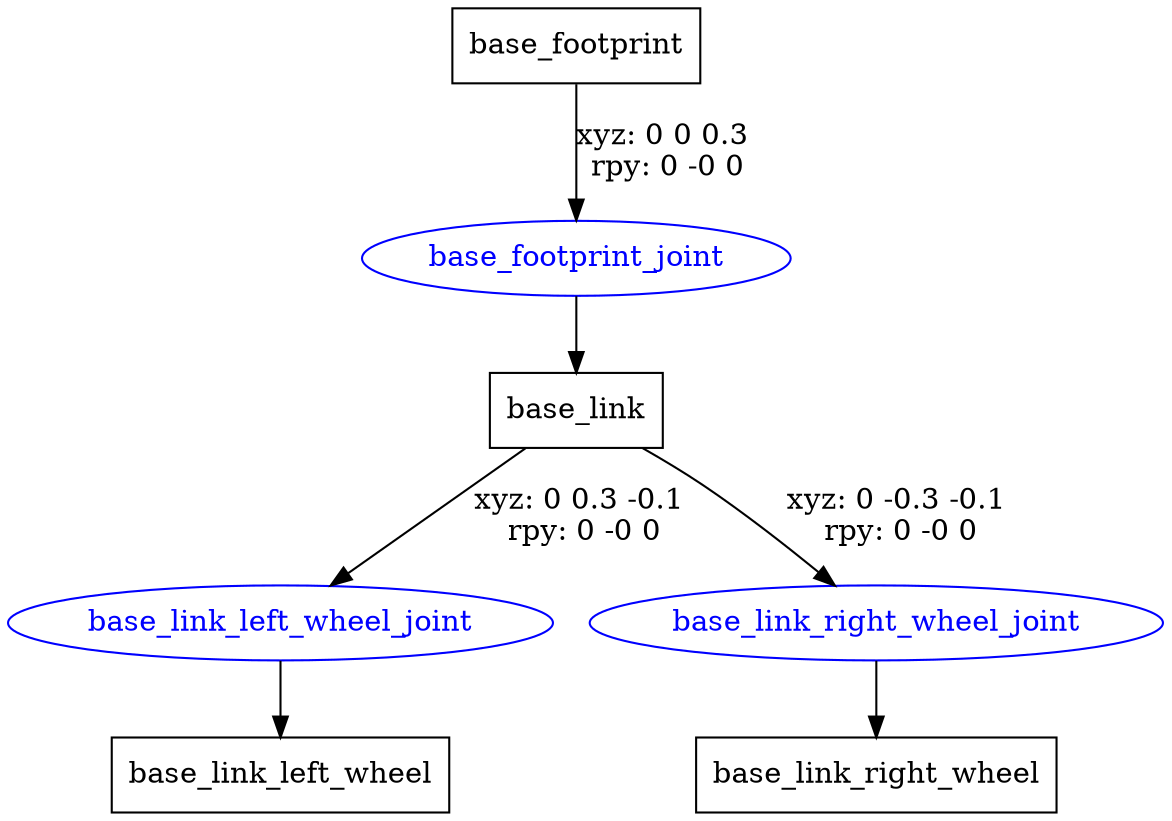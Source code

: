 digraph G {
node [shape=box];
"base_footprint" [label="base_footprint"];
"base_link" [label="base_link"];
"base_link_left_wheel" [label="base_link_left_wheel"];
"base_link_right_wheel" [label="base_link_right_wheel"];
node [shape=ellipse, color=blue, fontcolor=blue];
"base_footprint" -> "base_footprint_joint" [label="xyz: 0 0 0.3 \nrpy: 0 -0 0"]
"base_footprint_joint" -> "base_link"
"base_link" -> "base_link_left_wheel_joint" [label="xyz: 0 0.3 -0.1 \nrpy: 0 -0 0"]
"base_link_left_wheel_joint" -> "base_link_left_wheel"
"base_link" -> "base_link_right_wheel_joint" [label="xyz: 0 -0.3 -0.1 \nrpy: 0 -0 0"]
"base_link_right_wheel_joint" -> "base_link_right_wheel"
}
